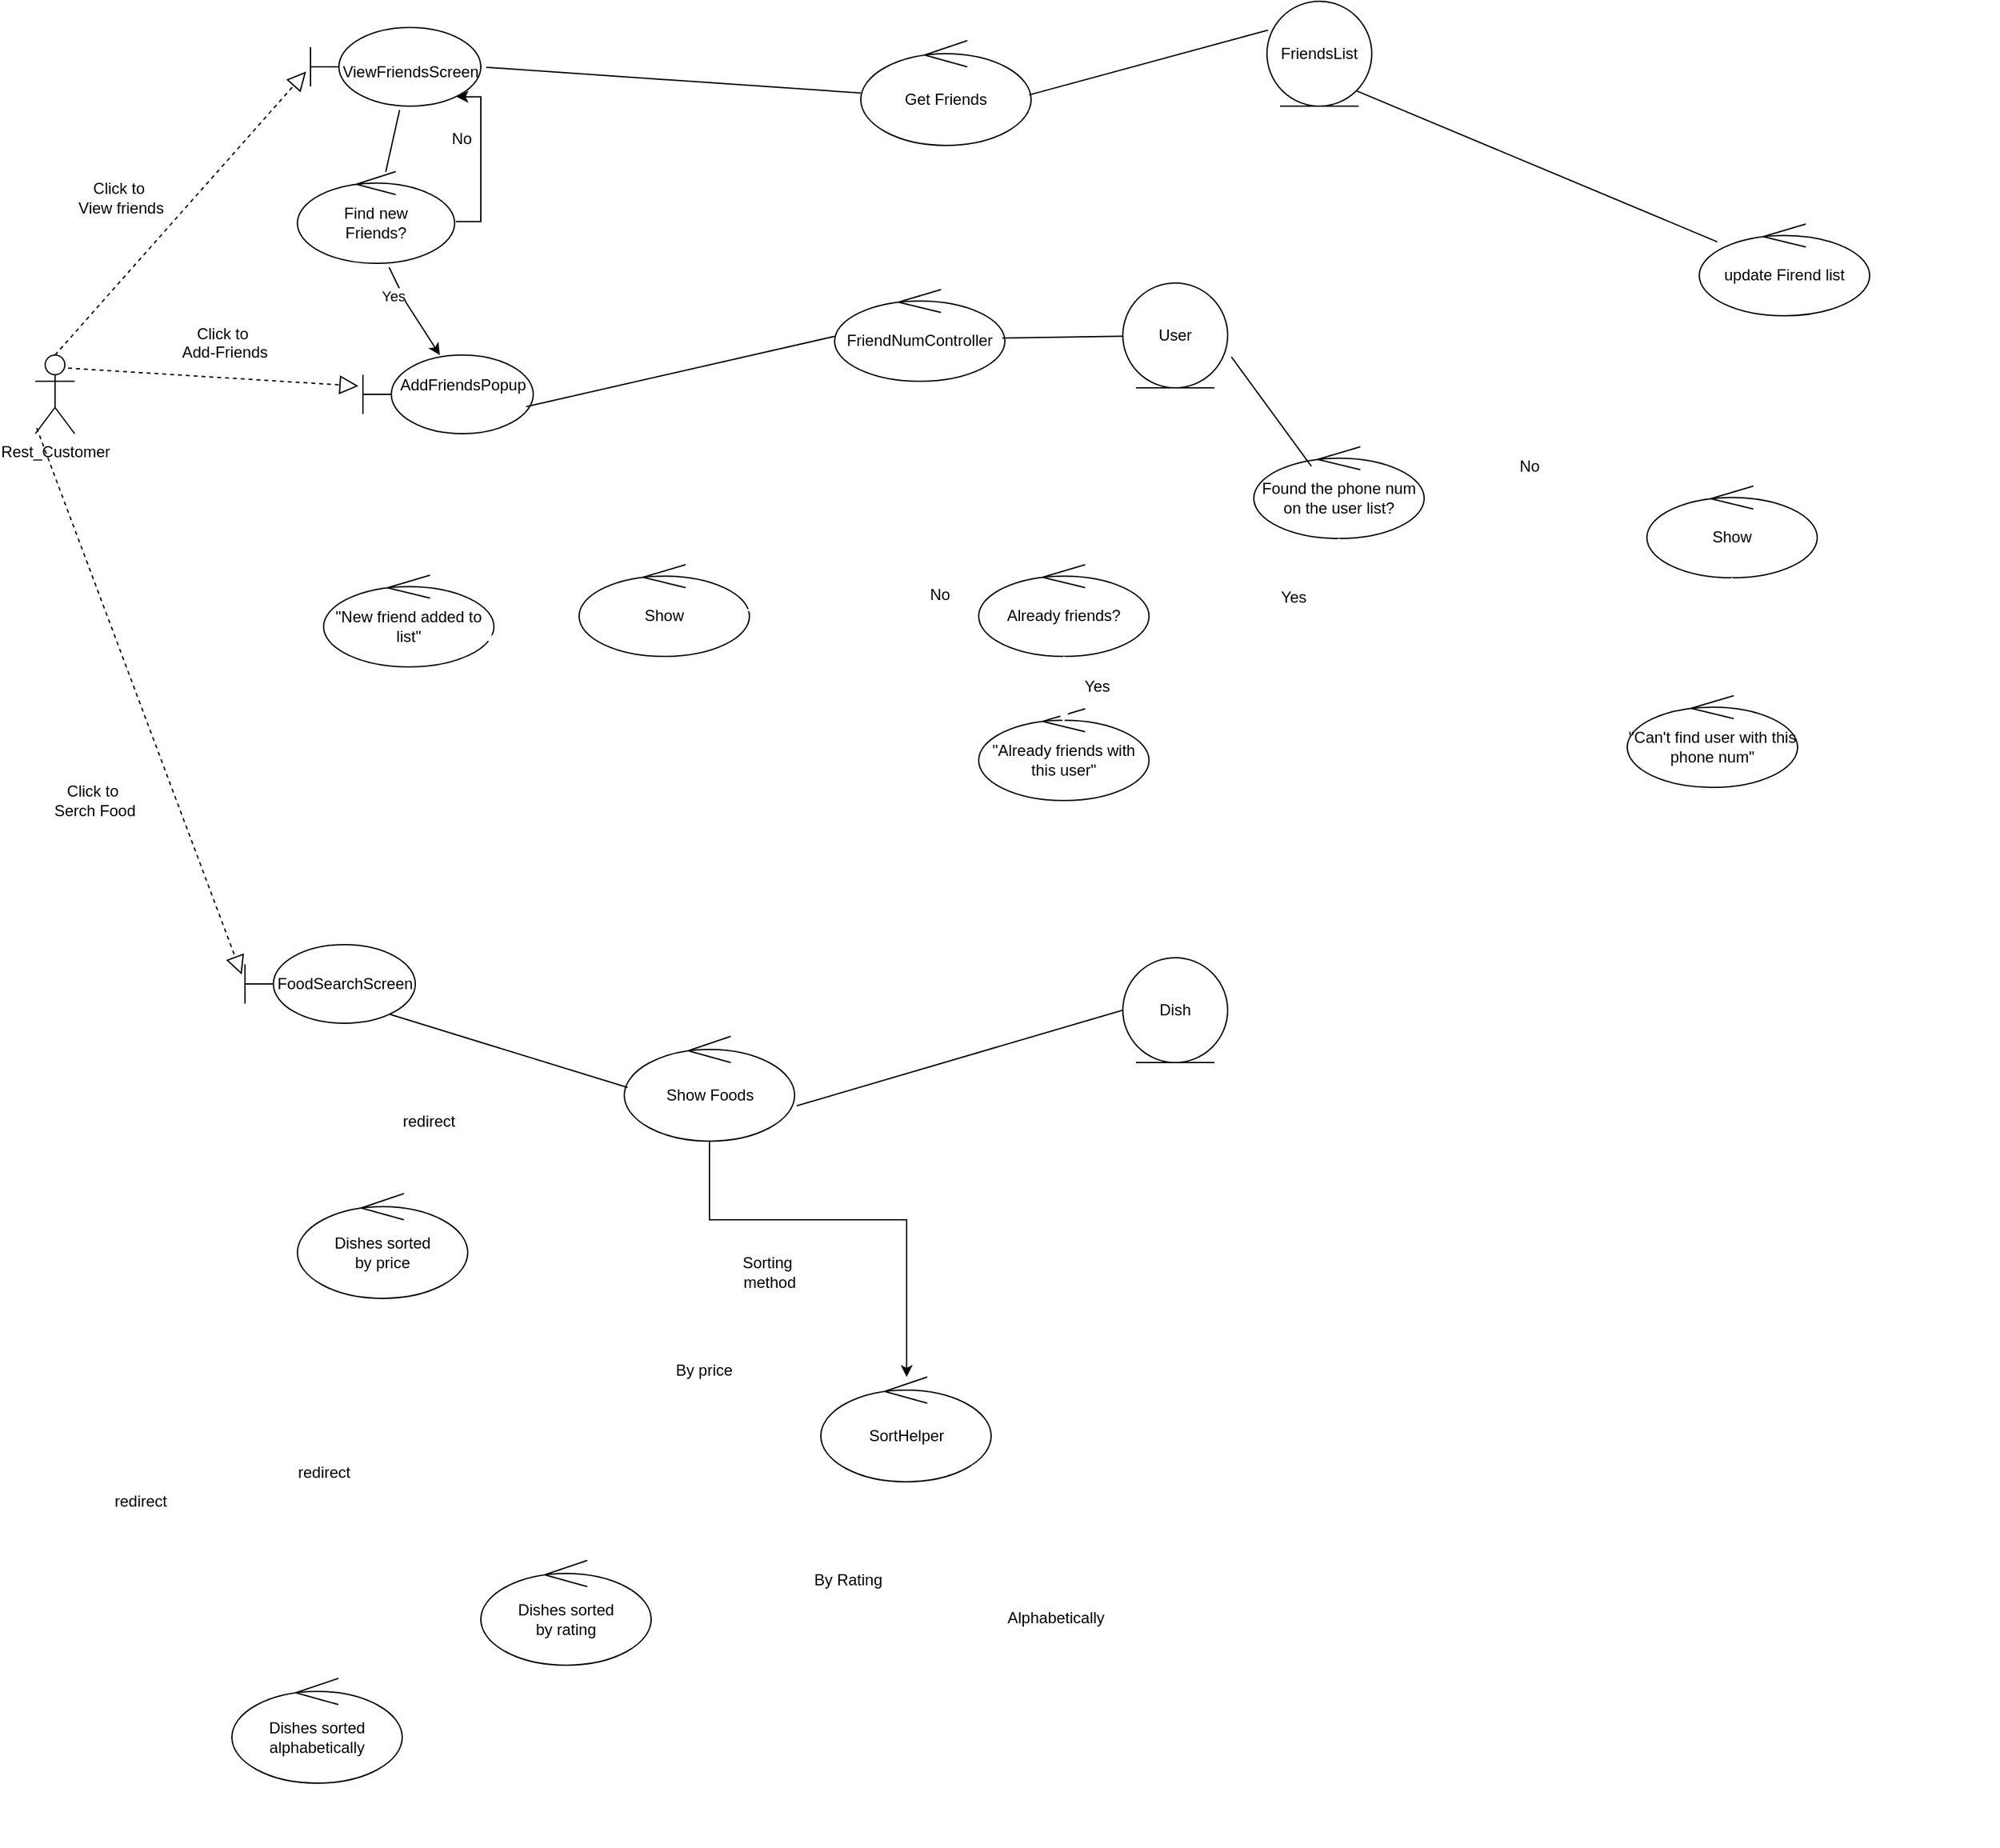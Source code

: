 <mxfile version="26.0.16">
  <diagram name="Page-1" id="YWeBCIOQtNgijhUOqATV">
    <mxGraphModel dx="1540" dy="2535" grid="1" gridSize="10" guides="1" tooltips="1" connect="1" arrows="1" fold="1" page="1" pageScale="1" pageWidth="850" pageHeight="1100" math="0" shadow="0">
      <root>
        <mxCell id="0" />
        <mxCell id="1" parent="0" />
        <mxCell id="TMomWQHEtdi1TI7mCcif-1" value="Rest_Customer" style="shape=umlActor;verticalLabelPosition=bottom;verticalAlign=top;html=1;" parent="1" vertex="1">
          <mxGeometry x="60" y="130" width="30" height="60" as="geometry" />
        </mxCell>
        <mxCell id="8WwobB_c2qq-Q_WMvf1J-1" value="&lt;div style=&quot;text-align: center; height: 2px;&quot;&gt;&lt;br&gt;&lt;/div&gt;&lt;div style=&quot;text-align: center; height: 2px;&quot;&gt;&lt;br&gt;&lt;/div&gt;&lt;div style=&quot;text-align: center; height: 2px;&quot;&gt;ViewFriendsScreen&lt;/div&gt;" style="shape=umlBoundary;whiteSpace=wrap;html=1;" parent="1" vertex="1">
          <mxGeometry x="270" y="-120" width="130" height="60" as="geometry" />
        </mxCell>
        <mxCell id="8WwobB_c2qq-Q_WMvf1J-3" value="&lt;div style=&quot;text-align: center; height: 2px;&quot;&gt;AddFriendsPopup&lt;/div&gt;&lt;div style=&quot;text-align: center; height: 2px;&quot;&gt;&lt;br&gt;&lt;/div&gt;&lt;div style=&quot;text-align: center; height: 2px;&quot;&gt;&lt;br&gt;&lt;br&gt;&lt;/div&gt;" style="shape=umlBoundary;whiteSpace=wrap;html=1;" parent="1" vertex="1">
          <mxGeometry x="310" y="130" width="130" height="60" as="geometry" />
        </mxCell>
        <mxCell id="8WwobB_c2qq-Q_WMvf1J-6" value="FriendsList" style="ellipse;shape=umlEntity;whiteSpace=wrap;html=1;" parent="1" vertex="1">
          <mxGeometry x="1000" y="-140" width="80" height="80" as="geometry" />
        </mxCell>
        <mxCell id="8WwobB_c2qq-Q_WMvf1J-8" value="User" style="ellipse;shape=umlEntity;whiteSpace=wrap;html=1;" parent="1" vertex="1">
          <mxGeometry x="890" y="75" width="80" height="80" as="geometry" />
        </mxCell>
        <mxCell id="8WwobB_c2qq-Q_WMvf1J-9" value="FoodSearchScreen" style="shape=umlBoundary;whiteSpace=wrap;html=1;" parent="1" vertex="1">
          <mxGeometry x="220" y="580" width="130" height="60" as="geometry" />
        </mxCell>
        <mxCell id="k3vc5rcJG6tbPIeZGpXf-59" style="edgeStyle=orthogonalEdgeStyle;rounded=0;orthogonalLoop=1;jettySize=auto;html=1;fillColor=light-dark(#FFFFFF,#FF3333);strokeColor=light-dark(#FFFFFF,#FF3333);entryX=0.8;entryY=0.938;entryDx=0;entryDy=0;entryPerimeter=0;" edge="1" parent="1" target="k3vc5rcJG6tbPIeZGpXf-69">
          <mxGeometry relative="1" as="geometry">
            <mxPoint x="530" y="930" as="targetPoint" />
            <mxPoint x="660" y="940" as="sourcePoint" />
            <Array as="points">
              <mxPoint x="661" y="920" />
              <mxPoint x="364" y="920" />
            </Array>
          </mxGeometry>
        </mxCell>
        <mxCell id="k3vc5rcJG6tbPIeZGpXf-60" style="edgeStyle=orthogonalEdgeStyle;rounded=0;orthogonalLoop=1;jettySize=auto;html=1;fillColor=light-dark(#FFFFFF,#FF3333);strokeColor=light-dark(#FFFFFF,#FF3333);entryX=0.993;entryY=0.625;entryDx=0;entryDy=0;entryPerimeter=0;" edge="1" parent="1" source="8WwobB_c2qq-Q_WMvf1J-12" target="k3vc5rcJG6tbPIeZGpXf-73">
          <mxGeometry relative="1" as="geometry">
            <mxPoint x="540" y="1100" as="targetPoint" />
            <Array as="points">
              <mxPoint x="725" y="1100" />
            </Array>
          </mxGeometry>
        </mxCell>
        <mxCell id="8WwobB_c2qq-Q_WMvf1J-12" value="SortHelper" style="ellipse;shape=umlControl;whiteSpace=wrap;html=1;" parent="1" vertex="1">
          <mxGeometry x="659.5" y="910" width="130" height="80" as="geometry" />
        </mxCell>
        <mxCell id="8WwobB_c2qq-Q_WMvf1J-14" value="Dish" style="ellipse;shape=umlEntity;whiteSpace=wrap;html=1;" parent="1" vertex="1">
          <mxGeometry x="890" y="590" width="80" height="80" as="geometry" />
        </mxCell>
        <mxCell id="k3vc5rcJG6tbPIeZGpXf-2" value="" style="endArrow=block;dashed=1;endFill=0;endSize=12;html=1;rounded=0;entryX=-0.026;entryY=0.561;entryDx=0;entryDy=0;entryPerimeter=0;exitX=0.5;exitY=0;exitDx=0;exitDy=0;exitPerimeter=0;" edge="1" parent="1" source="TMomWQHEtdi1TI7mCcif-1" target="8WwobB_c2qq-Q_WMvf1J-1">
          <mxGeometry width="160" relative="1" as="geometry">
            <mxPoint x="60" y="22" as="sourcePoint" />
            <mxPoint x="220" y="-90" as="targetPoint" />
          </mxGeometry>
        </mxCell>
        <mxCell id="k3vc5rcJG6tbPIeZGpXf-3" value="Click to&amp;nbsp;&lt;br&gt;View friends" style="text;html=1;align=center;verticalAlign=middle;resizable=0;points=[];autosize=1;strokeColor=none;fillColor=none;" vertex="1" parent="1">
          <mxGeometry x="80" y="-10" width="90" height="40" as="geometry" />
        </mxCell>
        <mxCell id="k3vc5rcJG6tbPIeZGpXf-4" value="" style="endArrow=none;html=1;rounded=0;exitX=1.032;exitY=0.506;exitDx=0;exitDy=0;exitPerimeter=0;entryX=0;entryY=0.5;entryDx=0;entryDy=0;entryPerimeter=0;" edge="1" parent="1" source="8WwobB_c2qq-Q_WMvf1J-1" target="8WwobB_c2qq-Q_WMvf1J-4">
          <mxGeometry width="50" height="50" relative="1" as="geometry">
            <mxPoint x="450" y="-10" as="sourcePoint" />
            <mxPoint x="750" y="-90" as="targetPoint" />
            <Array as="points" />
          </mxGeometry>
        </mxCell>
        <mxCell id="k3vc5rcJG6tbPIeZGpXf-5" value="" style="endArrow=block;dashed=1;endFill=0;endSize=12;html=1;rounded=0;entryX=-0.026;entryY=0.394;entryDx=0;entryDy=0;entryPerimeter=0;exitX=0.5;exitY=0;exitDx=0;exitDy=0;exitPerimeter=0;" edge="1" parent="1" target="8WwobB_c2qq-Q_WMvf1J-3">
          <mxGeometry width="160" relative="1" as="geometry">
            <mxPoint x="85" y="140" as="sourcePoint" />
            <mxPoint x="277" y="-76" as="targetPoint" />
          </mxGeometry>
        </mxCell>
        <mxCell id="k3vc5rcJG6tbPIeZGpXf-6" value="&lt;div style=&quot;text-align: center;&quot;&gt;&lt;span style=&quot;background-color: transparent; color: light-dark(rgb(0, 0, 0), rgb(255, 255, 255)); text-wrap-mode: nowrap;&quot;&gt;Click to&amp;nbsp;&lt;br&gt;Add-Friends&lt;/span&gt;&lt;/div&gt;" style="text;whiteSpace=wrap;html=1;" vertex="1" parent="1">
          <mxGeometry x="170" y="100" width="100" height="50" as="geometry" />
        </mxCell>
        <mxCell id="k3vc5rcJG6tbPIeZGpXf-7" value="" style="endArrow=block;dashed=1;endFill=0;endSize=12;html=1;rounded=0;exitX=0.035;exitY=0.929;exitDx=0;exitDy=0;exitPerimeter=0;entryX=-0.019;entryY=0.381;entryDx=0;entryDy=0;entryPerimeter=0;" edge="1" parent="1" source="TMomWQHEtdi1TI7mCcif-1" target="8WwobB_c2qq-Q_WMvf1J-9">
          <mxGeometry width="160" relative="1" as="geometry">
            <mxPoint x="60" y="220" as="sourcePoint" />
            <mxPoint x="60" y="720" as="targetPoint" />
            <Array as="points" />
          </mxGeometry>
        </mxCell>
        <mxCell id="k3vc5rcJG6tbPIeZGpXf-8" value="Click to&amp;nbsp;&lt;br&gt;Serch Food" style="text;html=1;align=center;verticalAlign=middle;resizable=0;points=[];autosize=1;strokeColor=none;fillColor=none;" vertex="1" parent="1">
          <mxGeometry x="60" y="450" width="90" height="40" as="geometry" />
        </mxCell>
        <mxCell id="8WwobB_c2qq-Q_WMvf1J-4" value="Get Friends" style="ellipse;shape=umlControl;whiteSpace=wrap;html=1;" parent="1" vertex="1">
          <mxGeometry x="690" y="-110" width="130" height="80" as="geometry" />
        </mxCell>
        <mxCell id="k3vc5rcJG6tbPIeZGpXf-18" value="" style="endArrow=none;html=1;rounded=0;exitX=0.989;exitY=0.518;exitDx=0;exitDy=0;exitPerimeter=0;entryX=0.01;entryY=0.275;entryDx=0;entryDy=0;entryPerimeter=0;" edge="1" parent="1" source="8WwobB_c2qq-Q_WMvf1J-4" target="8WwobB_c2qq-Q_WMvf1J-6">
          <mxGeometry width="50" height="50" relative="1" as="geometry">
            <mxPoint x="694" y="30" as="sourcePoint" />
            <mxPoint x="980" y="50" as="targetPoint" />
            <Array as="points" />
          </mxGeometry>
        </mxCell>
        <mxCell id="k3vc5rcJG6tbPIeZGpXf-20" value="" style="endArrow=none;html=1;rounded=0;exitX=0.523;exitY=1.05;exitDx=0;exitDy=0;exitPerimeter=0;" edge="1" parent="1" source="8WwobB_c2qq-Q_WMvf1J-1" target="k3vc5rcJG6tbPIeZGpXf-22">
          <mxGeometry width="50" height="50" relative="1" as="geometry">
            <mxPoint x="290" y="10" as="sourcePoint" />
            <mxPoint x="576" y="30" as="targetPoint" />
            <Array as="points" />
          </mxGeometry>
        </mxCell>
        <mxCell id="k3vc5rcJG6tbPIeZGpXf-22" value="&lt;span style=&quot;text-wrap-mode: nowrap;&quot;&gt;Find new&lt;/span&gt;&lt;br style=&quot;text-wrap-mode: nowrap;&quot;&gt;&lt;span style=&quot;text-wrap-mode: nowrap;&quot;&gt;Friends?&lt;/span&gt;" style="ellipse;shape=umlControl;whiteSpace=wrap;html=1;" vertex="1" parent="1">
          <mxGeometry x="260" y="-10" width="120" height="70" as="geometry" />
        </mxCell>
        <mxCell id="k3vc5rcJG6tbPIeZGpXf-24" value="" style="endArrow=classic;html=1;rounded=0;exitX=0.475;exitY=1.043;exitDx=0;exitDy=0;exitPerimeter=0;" edge="1" parent="1">
          <mxGeometry width="50" height="50" relative="1" as="geometry">
            <mxPoint x="330" y="63.01" as="sourcePoint" />
            <mxPoint x="368.714" y="130" as="targetPoint" />
            <Array as="points">
              <mxPoint x="343" y="90" />
            </Array>
          </mxGeometry>
        </mxCell>
        <mxCell id="k3vc5rcJG6tbPIeZGpXf-25" value="Yes" style="edgeLabel;html=1;align=center;verticalAlign=middle;resizable=0;points=[];" vertex="1" connectable="0" parent="k3vc5rcJG6tbPIeZGpXf-24">
          <mxGeometry x="0.012" y="-3" relative="1" as="geometry">
            <mxPoint x="-13" y="-14" as="offset" />
          </mxGeometry>
        </mxCell>
        <mxCell id="k3vc5rcJG6tbPIeZGpXf-30" style="edgeStyle=orthogonalEdgeStyle;rounded=0;orthogonalLoop=1;jettySize=auto;html=1;entryX=0.857;entryY=0.881;entryDx=0;entryDy=0;entryPerimeter=0;exitX=1.008;exitY=0.544;exitDx=0;exitDy=0;exitPerimeter=0;" edge="1" parent="1" source="k3vc5rcJG6tbPIeZGpXf-22" target="8WwobB_c2qq-Q_WMvf1J-1">
          <mxGeometry relative="1" as="geometry">
            <mxPoint x="450" as="sourcePoint" />
            <mxPoint x="450" y="90" as="targetPoint" />
            <Array as="points">
              <mxPoint x="400" y="28" />
              <mxPoint x="400" y="-67" />
            </Array>
          </mxGeometry>
        </mxCell>
        <mxCell id="k3vc5rcJG6tbPIeZGpXf-31" value="No" style="text;html=1;align=center;verticalAlign=middle;resizable=0;points=[];autosize=1;strokeColor=none;fillColor=none;" vertex="1" parent="1">
          <mxGeometry x="365" y="-50" width="40" height="30" as="geometry" />
        </mxCell>
        <mxCell id="k3vc5rcJG6tbPIeZGpXf-32" value="" style="endArrow=none;html=1;rounded=0;exitX=0.959;exitY=0.657;exitDx=0;exitDy=0;exitPerimeter=0;entryX=0;entryY=0.51;entryDx=0;entryDy=0;entryPerimeter=0;" edge="1" parent="1" source="8WwobB_c2qq-Q_WMvf1J-3" target="k3vc5rcJG6tbPIeZGpXf-33">
          <mxGeometry width="50" height="50" relative="1" as="geometry">
            <mxPoint x="430" y="130" as="sourcePoint" />
            <mxPoint x="647.84" y="149.48" as="targetPoint" />
            <Array as="points" />
          </mxGeometry>
        </mxCell>
        <mxCell id="k3vc5rcJG6tbPIeZGpXf-33" value="FriendNumController" style="ellipse;shape=umlControl;whiteSpace=wrap;html=1;" vertex="1" parent="1">
          <mxGeometry x="670" y="80" width="130" height="70" as="geometry" />
        </mxCell>
        <mxCell id="k3vc5rcJG6tbPIeZGpXf-45" style="edgeStyle=orthogonalEdgeStyle;rounded=0;orthogonalLoop=1;jettySize=auto;html=1;entryX=-0.006;entryY=0.583;entryDx=0;entryDy=0;entryPerimeter=0;strokeColor=light-dark(#FFFFFF,#FF3333);" edge="1" parent="1" source="k3vc5rcJG6tbPIeZGpXf-36" target="k3vc5rcJG6tbPIeZGpXf-47">
          <mxGeometry relative="1" as="geometry">
            <mxPoint x="1220.0" y="380" as="targetPoint" />
            <Array as="points">
              <mxPoint x="1221" y="235" />
              <mxPoint x="1221" y="271" />
            </Array>
          </mxGeometry>
        </mxCell>
        <mxCell id="k3vc5rcJG6tbPIeZGpXf-36" value="Found the phone num on the user list?" style="ellipse;shape=umlControl;whiteSpace=wrap;html=1;fillColor=light-dark(#FFFFFF,#FF3333);" vertex="1" parent="1">
          <mxGeometry x="990" y="200" width="130" height="70" as="geometry" />
        </mxCell>
        <mxCell id="k3vc5rcJG6tbPIeZGpXf-38" value="" style="endArrow=none;html=1;rounded=0;exitX=0.985;exitY=0.529;exitDx=0;exitDy=0;exitPerimeter=0;" edge="1" parent="1" source="k3vc5rcJG6tbPIeZGpXf-33" target="8WwobB_c2qq-Q_WMvf1J-8">
          <mxGeometry width="50" height="50" relative="1" as="geometry">
            <mxPoint x="975" y="127" as="sourcePoint" />
            <mxPoint x="1030" y="113" as="targetPoint" />
            <Array as="points" />
          </mxGeometry>
        </mxCell>
        <mxCell id="k3vc5rcJG6tbPIeZGpXf-39" value="" style="endArrow=none;html=1;rounded=0;exitX=1.036;exitY=0.705;exitDx=0;exitDy=0;entryX=0.338;entryY=0.214;entryDx=0;entryDy=0;entryPerimeter=0;exitPerimeter=0;" edge="1" parent="1" source="8WwobB_c2qq-Q_WMvf1J-8" target="k3vc5rcJG6tbPIeZGpXf-36">
          <mxGeometry width="50" height="50" relative="1" as="geometry">
            <mxPoint x="948" y="117" as="sourcePoint" />
            <mxPoint x="1040" y="126" as="targetPoint" />
            <Array as="points" />
          </mxGeometry>
        </mxCell>
        <mxCell id="k3vc5rcJG6tbPIeZGpXf-40" value="&quot;New friend added to list&quot;" style="ellipse;shape=umlControl;whiteSpace=wrap;html=1;fillColor=light-dark(#FFFFFF,#FF3333);" vertex="1" parent="1">
          <mxGeometry x="280" y="298" width="130" height="70" as="geometry" />
        </mxCell>
        <mxCell id="k3vc5rcJG6tbPIeZGpXf-42" value="Yes" style="text;html=1;align=center;verticalAlign=middle;resizable=0;points=[];autosize=1;strokeColor=none;fillColor=none;" vertex="1" parent="1">
          <mxGeometry x="1000" y="300" width="40" height="30" as="geometry" />
        </mxCell>
        <mxCell id="k3vc5rcJG6tbPIeZGpXf-53" style="edgeStyle=orthogonalEdgeStyle;rounded=0;orthogonalLoop=1;jettySize=auto;html=1;strokeColor=light-dark(#FFFFFF,#FF3333);" edge="1" parent="1" source="k3vc5rcJG6tbPIeZGpXf-43" target="k3vc5rcJG6tbPIeZGpXf-50">
          <mxGeometry relative="1" as="geometry">
            <Array as="points">
              <mxPoint x="540" y="500" />
              <mxPoint x="1550" y="500" />
              <mxPoint x="1550" y="65" />
            </Array>
          </mxGeometry>
        </mxCell>
        <mxCell id="k3vc5rcJG6tbPIeZGpXf-43" value="Show" style="ellipse;shape=umlControl;whiteSpace=wrap;html=1;fillColor=light-dark(#FFFFFF,#FF3333);" vertex="1" parent="1">
          <mxGeometry x="475" y="290" width="130" height="70" as="geometry" />
        </mxCell>
        <mxCell id="k3vc5rcJG6tbPIeZGpXf-44" style="edgeStyle=orthogonalEdgeStyle;rounded=0;orthogonalLoop=1;jettySize=auto;html=1;entryX=0.944;entryY=0.697;entryDx=0;entryDy=0;entryPerimeter=0;strokeColor=light-dark(#FFFFFF,#FF3333);" edge="1" parent="1" source="k3vc5rcJG6tbPIeZGpXf-43" target="k3vc5rcJG6tbPIeZGpXf-40">
          <mxGeometry relative="1" as="geometry" />
        </mxCell>
        <mxCell id="k3vc5rcJG6tbPIeZGpXf-46" value="No" style="text;html=1;align=center;verticalAlign=middle;resizable=0;points=[];autosize=1;strokeColor=none;fillColor=none;" vertex="1" parent="1">
          <mxGeometry x="1180" y="200" width="40" height="30" as="geometry" />
        </mxCell>
        <mxCell id="k3vc5rcJG6tbPIeZGpXf-47" value="Show" style="ellipse;shape=umlControl;whiteSpace=wrap;html=1;fillColor=light-dark(#FFFFFF,#FF3333);" vertex="1" parent="1">
          <mxGeometry x="1290" y="230" width="130" height="70" as="geometry" />
        </mxCell>
        <mxCell id="k3vc5rcJG6tbPIeZGpXf-48" value="&quot;Can&#39;t find user with this phone num&quot;" style="ellipse;shape=umlControl;whiteSpace=wrap;html=1;fillColor=light-dark(#FFFFFF,#FF3333);" vertex="1" parent="1">
          <mxGeometry x="1275" y="390" width="130" height="70" as="geometry" />
        </mxCell>
        <mxCell id="k3vc5rcJG6tbPIeZGpXf-49" style="edgeStyle=orthogonalEdgeStyle;rounded=0;orthogonalLoop=1;jettySize=auto;html=1;entryX=0.316;entryY=0.14;entryDx=0;entryDy=0;entryPerimeter=0;strokeColor=light-dark(#FFFFFF,#FF3333);" edge="1" parent="1" source="k3vc5rcJG6tbPIeZGpXf-47" target="k3vc5rcJG6tbPIeZGpXf-48">
          <mxGeometry relative="1" as="geometry" />
        </mxCell>
        <mxCell id="k3vc5rcJG6tbPIeZGpXf-50" value="update Firend list" style="ellipse;shape=umlControl;whiteSpace=wrap;html=1;fillColor=default;" vertex="1" parent="1">
          <mxGeometry x="1330" y="30" width="130" height="70" as="geometry" />
        </mxCell>
        <mxCell id="k3vc5rcJG6tbPIeZGpXf-54" value="" style="endArrow=none;html=1;rounded=0;exitX=1;exitY=1;exitDx=0;exitDy=0;" edge="1" parent="1" source="8WwobB_c2qq-Q_WMvf1J-6" target="k3vc5rcJG6tbPIeZGpXf-50">
          <mxGeometry width="50" height="50" relative="1" as="geometry">
            <mxPoint x="829" y="-59" as="sourcePoint" />
            <mxPoint x="1011" y="-108" as="targetPoint" />
            <Array as="points" />
          </mxGeometry>
        </mxCell>
        <mxCell id="k3vc5rcJG6tbPIeZGpXf-57" value="Sorting&amp;nbsp;&lt;br&gt;method" style="text;html=1;align=center;verticalAlign=middle;resizable=0;points=[];autosize=1;strokeColor=none;fillColor=none;" vertex="1" parent="1">
          <mxGeometry x="590" y="810" width="60" height="40" as="geometry" />
        </mxCell>
        <mxCell id="k3vc5rcJG6tbPIeZGpXf-61" style="edgeStyle=orthogonalEdgeStyle;rounded=0;orthogonalLoop=1;jettySize=auto;html=1;exitX=0.892;exitY=0.838;exitDx=0;exitDy=0;exitPerimeter=0;fillColor=light-dark(#FFFFFF,#FF3333);strokeColor=light-dark(#FFFFFF,#FF3333);entryX=0.508;entryY=0.997;entryDx=0;entryDy=0;entryPerimeter=0;" edge="1" parent="1" source="8WwobB_c2qq-Q_WMvf1J-12" target="k3vc5rcJG6tbPIeZGpXf-74">
          <mxGeometry relative="1" as="geometry">
            <mxPoint x="280" y="1250" as="targetPoint" />
            <mxPoint x="809.5" y="1000" as="sourcePoint" />
            <Array as="points">
              <mxPoint x="775" y="1260" />
              <mxPoint x="276" y="1260" />
            </Array>
          </mxGeometry>
        </mxCell>
        <mxCell id="k3vc5rcJG6tbPIeZGpXf-62" value="By Rating" style="text;html=1;align=center;verticalAlign=middle;resizable=0;points=[];autosize=1;strokeColor=none;fillColor=none;" vertex="1" parent="1">
          <mxGeometry x="639.5" y="1050" width="80" height="30" as="geometry" />
        </mxCell>
        <mxCell id="k3vc5rcJG6tbPIeZGpXf-63" value="&lt;div style=&quot;text-align: center;&quot;&gt;&lt;span style=&quot;text-wrap-mode: nowrap;&quot;&gt;Alphabetically&lt;/span&gt;&lt;/div&gt;" style="text;whiteSpace=wrap;html=1;" vertex="1" parent="1">
          <mxGeometry x="800" y="1080" width="90" height="40" as="geometry" />
        </mxCell>
        <mxCell id="k3vc5rcJG6tbPIeZGpXf-68" style="edgeStyle=orthogonalEdgeStyle;rounded=0;orthogonalLoop=1;jettySize=auto;html=1;" edge="1" parent="1" source="k3vc5rcJG6tbPIeZGpXf-65" target="8WwobB_c2qq-Q_WMvf1J-12">
          <mxGeometry relative="1" as="geometry">
            <Array as="points">
              <mxPoint x="575" y="790" />
              <mxPoint x="725" y="790" />
            </Array>
          </mxGeometry>
        </mxCell>
        <mxCell id="k3vc5rcJG6tbPIeZGpXf-65" value="Show Foods" style="ellipse;shape=umlControl;whiteSpace=wrap;html=1;" vertex="1" parent="1">
          <mxGeometry x="509.5" y="650" width="130" height="80" as="geometry" />
        </mxCell>
        <mxCell id="k3vc5rcJG6tbPIeZGpXf-66" value="" style="endArrow=none;html=1;rounded=0;exitX=0.846;exitY=0.883;exitDx=0;exitDy=0;exitPerimeter=0;entryX=0.019;entryY=0.488;entryDx=0;entryDy=0;entryPerimeter=0;" edge="1" parent="1" source="8WwobB_c2qq-Q_WMvf1J-9" target="k3vc5rcJG6tbPIeZGpXf-65">
          <mxGeometry width="50" height="50" relative="1" as="geometry">
            <mxPoint x="340" y="650" as="sourcePoint" />
            <mxPoint x="566.53" y="716.98" as="targetPoint" />
            <Array as="points" />
          </mxGeometry>
        </mxCell>
        <mxCell id="k3vc5rcJG6tbPIeZGpXf-67" value="" style="endArrow=none;html=1;rounded=0;exitX=1.012;exitY=0.663;exitDx=0;exitDy=0;exitPerimeter=0;entryX=0;entryY=0.5;entryDx=0;entryDy=0;" edge="1" parent="1" source="k3vc5rcJG6tbPIeZGpXf-65" target="8WwobB_c2qq-Q_WMvf1J-14">
          <mxGeometry width="50" height="50" relative="1" as="geometry">
            <mxPoint x="593.47" y="700" as="sourcePoint" />
            <mxPoint x="820" y="766.98" as="targetPoint" />
            <Array as="points" />
          </mxGeometry>
        </mxCell>
        <mxCell id="k3vc5rcJG6tbPIeZGpXf-69" value="Dishes sorted &lt;br&gt;by price" style="ellipse;shape=umlControl;whiteSpace=wrap;html=1;fillColor=light-dark(#FFFFFF,#FF3333);" vertex="1" parent="1">
          <mxGeometry x="260" y="770" width="130" height="80" as="geometry" />
        </mxCell>
        <mxCell id="k3vc5rcJG6tbPIeZGpXf-72" style="edgeStyle=orthogonalEdgeStyle;rounded=0;orthogonalLoop=1;jettySize=auto;html=1;entryX=0.808;entryY=1;entryDx=0;entryDy=0;entryPerimeter=0;strokeColor=light-dark(#FFFFFF,#FF3333);" edge="1" parent="1" source="k3vc5rcJG6tbPIeZGpXf-69" target="8WwobB_c2qq-Q_WMvf1J-9">
          <mxGeometry relative="1" as="geometry" />
        </mxCell>
        <mxCell id="k3vc5rcJG6tbPIeZGpXf-75" style="edgeStyle=orthogonalEdgeStyle;rounded=0;orthogonalLoop=1;jettySize=auto;html=1;entryX=0.173;entryY=0.728;entryDx=0;entryDy=0;entryPerimeter=0;strokeColor=light-dark(#FFFFFF,#FF3333);" edge="1" parent="1" source="k3vc5rcJG6tbPIeZGpXf-73" target="8WwobB_c2qq-Q_WMvf1J-9">
          <mxGeometry relative="1" as="geometry">
            <Array as="points">
              <mxPoint x="230" y="1090" />
              <mxPoint x="230" y="624" />
            </Array>
          </mxGeometry>
        </mxCell>
        <mxCell id="k3vc5rcJG6tbPIeZGpXf-73" value="Dishes sorted &lt;br&gt;by rating" style="ellipse;shape=umlControl;whiteSpace=wrap;html=1;fillColor=light-dark(#FFFFFF,#FF3333);" vertex="1" parent="1">
          <mxGeometry x="400" y="1050" width="130" height="80" as="geometry" />
        </mxCell>
        <mxCell id="k3vc5rcJG6tbPIeZGpXf-74" value="Dishes sorted &lt;br&gt;alphabetically" style="ellipse;shape=umlControl;whiteSpace=wrap;html=1;fillColor=light-dark(#FFFFFF,#FF3333);" vertex="1" parent="1">
          <mxGeometry x="210" y="1140" width="130" height="80" as="geometry" />
        </mxCell>
        <mxCell id="k3vc5rcJG6tbPIeZGpXf-76" style="edgeStyle=orthogonalEdgeStyle;rounded=0;orthogonalLoop=1;jettySize=auto;html=1;entryX=-0.019;entryY=0.644;entryDx=0;entryDy=0;entryPerimeter=0;strokeColor=light-dark(#FFFFFF,#FF3333);" edge="1" parent="1" source="k3vc5rcJG6tbPIeZGpXf-74" target="8WwobB_c2qq-Q_WMvf1J-9">
          <mxGeometry relative="1" as="geometry">
            <Array as="points">
              <mxPoint x="160" y="1180" />
              <mxPoint x="160" y="619" />
            </Array>
          </mxGeometry>
        </mxCell>
        <mxCell id="k3vc5rcJG6tbPIeZGpXf-77" value="redirect" style="text;html=1;align=center;verticalAlign=middle;resizable=0;points=[];autosize=1;strokeColor=none;fillColor=none;" vertex="1" parent="1">
          <mxGeometry x="250" y="968" width="60" height="30" as="geometry" />
        </mxCell>
        <mxCell id="k3vc5rcJG6tbPIeZGpXf-78" value="redirect" style="text;html=1;align=center;verticalAlign=middle;resizable=0;points=[];autosize=1;strokeColor=none;fillColor=none;" vertex="1" parent="1">
          <mxGeometry x="110" y="990" width="60" height="30" as="geometry" />
        </mxCell>
        <mxCell id="k3vc5rcJG6tbPIeZGpXf-79" value="redirect" style="text;html=1;align=center;verticalAlign=middle;resizable=0;points=[];autosize=1;strokeColor=none;fillColor=none;" vertex="1" parent="1">
          <mxGeometry x="330" y="700" width="60" height="30" as="geometry" />
        </mxCell>
        <mxCell id="k3vc5rcJG6tbPIeZGpXf-80" value="By price" style="text;html=1;align=center;verticalAlign=middle;resizable=0;points=[];autosize=1;strokeColor=none;fillColor=none;" vertex="1" parent="1">
          <mxGeometry x="535" y="890" width="70" height="30" as="geometry" />
        </mxCell>
        <mxCell id="k3vc5rcJG6tbPIeZGpXf-81" value="Already friends?" style="ellipse;shape=umlControl;whiteSpace=wrap;html=1;fillColor=light-dark(#FFFFFF,#FF3333);" vertex="1" parent="1">
          <mxGeometry x="780" y="290" width="130" height="70" as="geometry" />
        </mxCell>
        <mxCell id="k3vc5rcJG6tbPIeZGpXf-83" style="edgeStyle=orthogonalEdgeStyle;rounded=0;orthogonalLoop=1;jettySize=auto;html=1;entryX=1;entryY=0.714;entryDx=0;entryDy=0;entryPerimeter=0;strokeColor=light-dark(#FFFFFF,#FF3333);" edge="1" parent="1" source="k3vc5rcJG6tbPIeZGpXf-36" target="k3vc5rcJG6tbPIeZGpXf-81">
          <mxGeometry relative="1" as="geometry">
            <Array as="points">
              <mxPoint x="1055" y="340" />
            </Array>
          </mxGeometry>
        </mxCell>
        <mxCell id="k3vc5rcJG6tbPIeZGpXf-84" style="edgeStyle=orthogonalEdgeStyle;rounded=0;orthogonalLoop=1;jettySize=auto;html=1;entryX=0.981;entryY=0.493;entryDx=0;entryDy=0;entryPerimeter=0;strokeColor=light-dark(#FFFFFF,#FF3333);" edge="1" parent="1" source="k3vc5rcJG6tbPIeZGpXf-81" target="k3vc5rcJG6tbPIeZGpXf-43">
          <mxGeometry relative="1" as="geometry" />
        </mxCell>
        <mxCell id="k3vc5rcJG6tbPIeZGpXf-85" value="No" style="text;html=1;align=center;verticalAlign=middle;resizable=0;points=[];autosize=1;strokeColor=none;fillColor=none;" vertex="1" parent="1">
          <mxGeometry x="730" y="298" width="40" height="30" as="geometry" />
        </mxCell>
        <mxCell id="k3vc5rcJG6tbPIeZGpXf-86" value="&quot;Already friends with&lt;br&gt;this user&quot;" style="ellipse;shape=umlControl;whiteSpace=wrap;html=1;fillColor=light-dark(#FFFFFF,#FF3333);" vertex="1" parent="1">
          <mxGeometry x="780" y="400" width="130" height="70" as="geometry" />
        </mxCell>
        <mxCell id="k3vc5rcJG6tbPIeZGpXf-87" style="edgeStyle=orthogonalEdgeStyle;rounded=0;orthogonalLoop=1;jettySize=auto;html=1;entryX=0.498;entryY=0.15;entryDx=0;entryDy=0;entryPerimeter=0;strokeColor=light-dark(#FFFFFF,#FF3333);" edge="1" parent="1" source="k3vc5rcJG6tbPIeZGpXf-81" target="k3vc5rcJG6tbPIeZGpXf-86">
          <mxGeometry relative="1" as="geometry" />
        </mxCell>
        <mxCell id="k3vc5rcJG6tbPIeZGpXf-88" value="Yes" style="text;html=1;align=center;verticalAlign=middle;resizable=0;points=[];autosize=1;strokeColor=none;fillColor=none;" vertex="1" parent="1">
          <mxGeometry x="850" y="368" width="40" height="30" as="geometry" />
        </mxCell>
      </root>
    </mxGraphModel>
  </diagram>
</mxfile>
